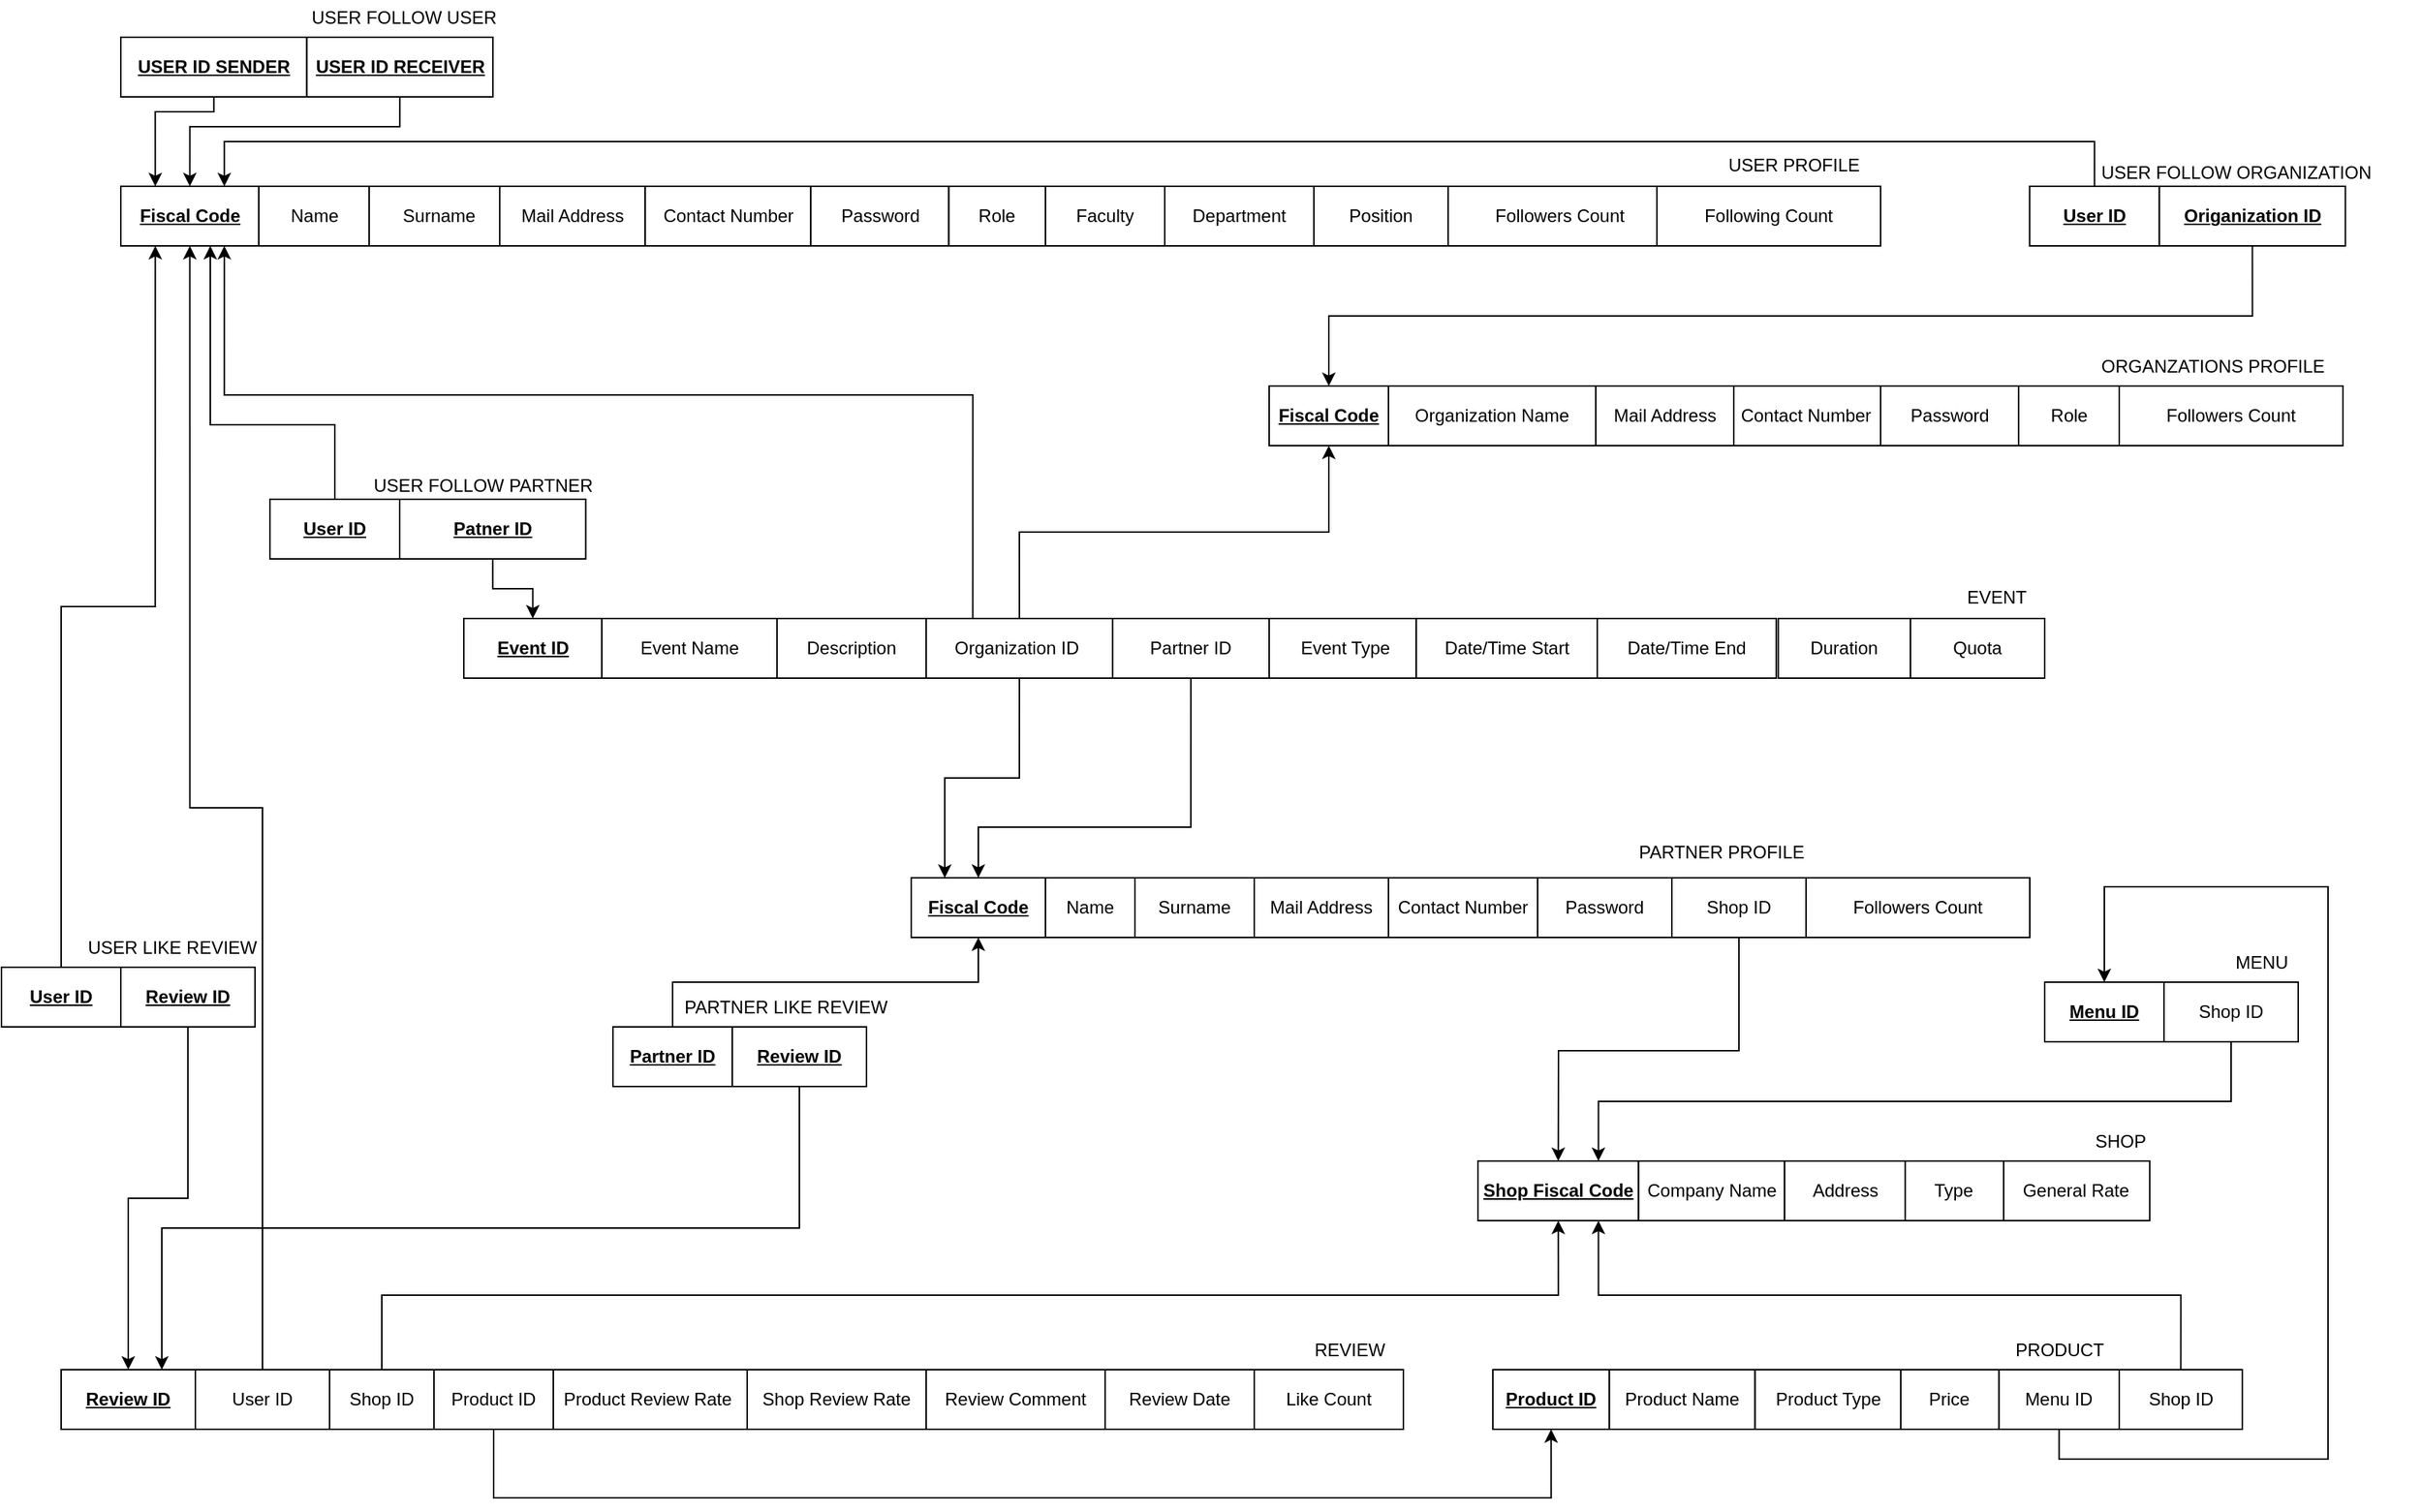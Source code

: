 <mxfile version="22.1.2" type="device">
  <diagram id="R2lEEEUBdFMjLlhIrx00" name="Page-1">
    <mxGraphModel dx="1592" dy="1132" grid="1" gridSize="10" guides="1" tooltips="1" connect="1" arrows="1" fold="1" page="1" pageScale="1" pageWidth="850" pageHeight="1100" background="none" math="0" shadow="0" extFonts="Permanent Marker^https://fonts.googleapis.com/css?family=Permanent+Marker">
      <root>
        <mxCell id="0" />
        <mxCell id="1" parent="0" />
        <mxCell id="ri0Ij2RGUE_Cn3Q0Ax71-106" value="" style="group;fontSize=12;" parent="1" vertex="1" connectable="0">
          <mxGeometry x="370" y="400" width="1060" height="70" as="geometry" />
        </mxCell>
        <mxCell id="ri0Ij2RGUE_Cn3Q0Ax71-99" value="" style="shape=table;startSize=0;container=1;collapsible=1;childLayout=tableLayout;fixedRows=1;rowLines=0;fontStyle=0;align=center;resizeLast=1;strokeColor=none;fillColor=none;collapsible=0;whiteSpace=wrap;html=1;fontSize=12;" parent="ri0Ij2RGUE_Cn3Q0Ax71-106" vertex="1">
          <mxGeometry x="970" width="90" height="40" as="geometry" />
        </mxCell>
        <mxCell id="ri0Ij2RGUE_Cn3Q0Ax71-100" value="" style="shape=tableRow;horizontal=0;startSize=0;swimlaneHead=0;swimlaneBody=0;fillColor=none;collapsible=0;dropTarget=0;points=[[0,0.5],[1,0.5]];portConstraint=eastwest;top=0;left=0;right=0;bottom=0;fontSize=12;" parent="ri0Ij2RGUE_Cn3Q0Ax71-99" vertex="1">
          <mxGeometry width="90" height="30" as="geometry" />
        </mxCell>
        <mxCell id="ri0Ij2RGUE_Cn3Q0Ax71-101" value="" style="shape=partialRectangle;connectable=0;fillColor=none;top=0;left=0;bottom=0;right=0;editable=1;overflow=hidden;fontSize=12;" parent="ri0Ij2RGUE_Cn3Q0Ax71-100" vertex="1">
          <mxGeometry width="30" height="30" as="geometry">
            <mxRectangle width="30" height="30" as="alternateBounds" />
          </mxGeometry>
        </mxCell>
        <mxCell id="ri0Ij2RGUE_Cn3Q0Ax71-102" value="EVENT" style="shape=partialRectangle;connectable=0;fillColor=none;top=0;left=0;bottom=0;right=0;align=left;spacingLeft=6;overflow=hidden;fontSize=12;" parent="ri0Ij2RGUE_Cn3Q0Ax71-100" vertex="1">
          <mxGeometry x="30" width="60" height="30" as="geometry">
            <mxRectangle width="60" height="30" as="alternateBounds" />
          </mxGeometry>
        </mxCell>
        <mxCell id="ri0Ij2RGUE_Cn3Q0Ax71-44" value="&lt;u&gt;&lt;b&gt;Event ID&lt;/b&gt;&lt;/u&gt;" style="whiteSpace=wrap;html=1;align=center;spacing=2;imageHeight=24;fillOpacity=100;fontSize=12;" parent="ri0Ij2RGUE_Cn3Q0Ax71-106" vertex="1">
          <mxGeometry y="30" width="92.537" height="40" as="geometry" />
        </mxCell>
        <mxCell id="ri0Ij2RGUE_Cn3Q0Ax71-45" value="Event Name" style="whiteSpace=wrap;html=1;spacing=2;imageHeight=24;fillOpacity=100;fontSize=12;container=0;" parent="ri0Ij2RGUE_Cn3Q0Ax71-106" vertex="1">
          <mxGeometry x="92.54" y="30" width="117.46" height="40" as="geometry" />
        </mxCell>
        <mxCell id="ri0Ij2RGUE_Cn3Q0Ax71-46" value="Description" style="whiteSpace=wrap;html=1;align=center;spacing=2;imageHeight=24;fillOpacity=100;fontSize=12;" parent="ri0Ij2RGUE_Cn3Q0Ax71-106" vertex="1">
          <mxGeometry x="210" y="30" width="100" height="40" as="geometry" />
        </mxCell>
        <mxCell id="ri0Ij2RGUE_Cn3Q0Ax71-47" value="Organization ID&amp;nbsp;" style="whiteSpace=wrap;html=1;align=center;spacing=2;imageHeight=24;fillOpacity=100;fontSize=12;" parent="ri0Ij2RGUE_Cn3Q0Ax71-106" vertex="1">
          <mxGeometry x="310" y="30" width="125.07" height="40" as="geometry" />
        </mxCell>
        <mxCell id="ri0Ij2RGUE_Cn3Q0Ax71-49" value="&amp;nbsp;Event Type" style="whiteSpace=wrap;html=1;align=center;spacing=2;imageHeight=24;fillOpacity=100;fontSize=12;" parent="ri0Ij2RGUE_Cn3Q0Ax71-106" vertex="1">
          <mxGeometry x="540" y="30" width="98.65" height="40" as="geometry" />
        </mxCell>
        <mxCell id="ri0Ij2RGUE_Cn3Q0Ax71-50" value="Date/Time Start" style="whiteSpace=wrap;html=1;align=center;spacing=2;imageHeight=24;fillOpacity=100;fontSize=12;" parent="ri0Ij2RGUE_Cn3Q0Ax71-106" vertex="1">
          <mxGeometry x="638.65" y="30" width="121.35" height="40" as="geometry" />
        </mxCell>
        <mxCell id="ri0Ij2RGUE_Cn3Q0Ax71-103" value="Date/Time End" style="whiteSpace=wrap;html=1;align=center;spacing=2;imageHeight=24;fillOpacity=100;fontSize=12;" parent="ri0Ij2RGUE_Cn3Q0Ax71-106" vertex="1">
          <mxGeometry x="760" y="30" width="120" height="40" as="geometry" />
        </mxCell>
        <mxCell id="ri0Ij2RGUE_Cn3Q0Ax71-104" value="Duration" style="whiteSpace=wrap;html=1;align=center;spacing=2;imageHeight=24;fillOpacity=100;fontSize=12;" parent="ri0Ij2RGUE_Cn3Q0Ax71-106" vertex="1">
          <mxGeometry x="881.35" y="30" width="88.65" height="40" as="geometry" />
        </mxCell>
        <mxCell id="ri0Ij2RGUE_Cn3Q0Ax71-105" value="Quota" style="whiteSpace=wrap;html=1;align=center;spacing=2;imageHeight=24;fillOpacity=100;fontSize=12;" parent="ri0Ij2RGUE_Cn3Q0Ax71-106" vertex="1">
          <mxGeometry x="970" y="30" width="90" height="40" as="geometry" />
        </mxCell>
        <mxCell id="ri0Ij2RGUE_Cn3Q0Ax71-48" value="Partner ID" style="whiteSpace=wrap;html=1;align=center;spacing=2;imageHeight=24;fillOpacity=100;fontSize=12;" parent="ri0Ij2RGUE_Cn3Q0Ax71-106" vertex="1">
          <mxGeometry x="435.07" y="30" width="104.93" height="40" as="geometry" />
        </mxCell>
        <mxCell id="ri0Ij2RGUE_Cn3Q0Ax71-148" value="" style="group;fontSize=12;" parent="1" vertex="1" connectable="0">
          <mxGeometry x="1450" y="650" width="160" height="64" as="geometry" />
        </mxCell>
        <mxCell id="ri0Ij2RGUE_Cn3Q0Ax71-138" value="" style="group;fontSize=12;" parent="ri0Ij2RGUE_Cn3Q0Ax71-148" vertex="1" connectable="0">
          <mxGeometry width="160" height="64" as="geometry" />
        </mxCell>
        <mxCell id="ri0Ij2RGUE_Cn3Q0Ax71-143" value="" style="group;fontSize=12;" parent="ri0Ij2RGUE_Cn3Q0Ax71-138" vertex="1" connectable="0">
          <mxGeometry y="24" width="150" height="40" as="geometry" />
        </mxCell>
        <mxCell id="ri0Ij2RGUE_Cn3Q0Ax71-144" value="&lt;u&gt;&lt;b&gt;Menu ID&lt;/b&gt;&lt;/u&gt;" style="whiteSpace=wrap;html=1;align=center;fontSize=12;" parent="ri0Ij2RGUE_Cn3Q0Ax71-143" vertex="1">
          <mxGeometry x="-20" width="80" height="40" as="geometry" />
        </mxCell>
        <mxCell id="ri0Ij2RGUE_Cn3Q0Ax71-145" style="edgeStyle=orthogonalEdgeStyle;rounded=0;orthogonalLoop=1;jettySize=auto;html=1;exitX=0;exitY=0.5;exitDx=0;exitDy=0;entryX=1;entryY=0.5;entryDx=0;entryDy=0;fontSize=12;" parent="ri0Ij2RGUE_Cn3Q0Ax71-143" source="ri0Ij2RGUE_Cn3Q0Ax71-146" target="ri0Ij2RGUE_Cn3Q0Ax71-144" edge="1">
          <mxGeometry relative="1" as="geometry" />
        </mxCell>
        <mxCell id="ri0Ij2RGUE_Cn3Q0Ax71-146" value="Shop ID" style="whiteSpace=wrap;html=1;align=center;fontSize=12;" parent="ri0Ij2RGUE_Cn3Q0Ax71-143" vertex="1">
          <mxGeometry x="60" width="90" height="40" as="geometry" />
        </mxCell>
        <mxCell id="ri0Ij2RGUE_Cn3Q0Ax71-139" value="" style="shape=table;startSize=0;container=1;collapsible=1;childLayout=tableLayout;fixedRows=1;rowLines=0;fontStyle=0;align=center;resizeLast=1;strokeColor=none;fillColor=none;collapsible=0;whiteSpace=wrap;html=1;fontSize=12;" parent="ri0Ij2RGUE_Cn3Q0Ax71-148" vertex="1">
          <mxGeometry x="70" width="80" height="24" as="geometry" />
        </mxCell>
        <mxCell id="ri0Ij2RGUE_Cn3Q0Ax71-140" value="" style="shape=tableRow;horizontal=0;startSize=0;swimlaneHead=0;swimlaneBody=0;fillColor=none;collapsible=0;dropTarget=0;points=[[0,0.5],[1,0.5]];portConstraint=eastwest;top=0;left=0;right=0;bottom=0;fontSize=12;" parent="ri0Ij2RGUE_Cn3Q0Ax71-139" vertex="1">
          <mxGeometry width="80" height="20" as="geometry" />
        </mxCell>
        <mxCell id="ri0Ij2RGUE_Cn3Q0Ax71-141" value="" style="shape=partialRectangle;connectable=0;fillColor=none;top=0;left=0;bottom=0;right=0;editable=1;overflow=hidden;fontSize=12;" parent="ri0Ij2RGUE_Cn3Q0Ax71-140" vertex="1">
          <mxGeometry width="30" height="20" as="geometry">
            <mxRectangle width="30" height="20" as="alternateBounds" />
          </mxGeometry>
        </mxCell>
        <mxCell id="ri0Ij2RGUE_Cn3Q0Ax71-142" value="MENU" style="shape=partialRectangle;connectable=0;fillColor=none;top=0;left=0;bottom=0;right=0;align=left;spacingLeft=6;overflow=hidden;fontSize=12;" parent="ri0Ij2RGUE_Cn3Q0Ax71-140" vertex="1">
          <mxGeometry x="30" width="50" height="20" as="geometry">
            <mxRectangle width="50" height="20" as="alternateBounds" />
          </mxGeometry>
        </mxCell>
        <mxCell id="ri0Ij2RGUE_Cn3Q0Ax71-160" value="" style="group;fontSize=12;" parent="1" vertex="1" connectable="0">
          <mxGeometry x="1030" y="910" width="522.54" height="64" as="geometry" />
        </mxCell>
        <mxCell id="8tz2_ULPFMPT9zLTGULX-4" value="" style="group" parent="ri0Ij2RGUE_Cn3Q0Ax71-160" vertex="1" connectable="0">
          <mxGeometry x="30" width="420" height="64" as="geometry" />
        </mxCell>
        <mxCell id="ri0Ij2RGUE_Cn3Q0Ax71-161" value="Price" style="whiteSpace=wrap;html=1;align=center;spacing=2;imageHeight=24;fillOpacity=100;fontSize=12;" parent="8tz2_ULPFMPT9zLTGULX-4" vertex="1">
          <mxGeometry x="273.488" y="24" width="65.891" height="40" as="geometry" />
        </mxCell>
        <mxCell id="ri0Ij2RGUE_Cn3Q0Ax71-162" value="&lt;u&gt;&lt;b&gt;Product ID&lt;/b&gt;&lt;/u&gt;" style="whiteSpace=wrap;html=1;align=center;fontSize=12;" parent="8tz2_ULPFMPT9zLTGULX-4" vertex="1">
          <mxGeometry y="24" width="78.14" height="40" as="geometry" />
        </mxCell>
        <mxCell id="ri0Ij2RGUE_Cn3Q0Ax71-163" style="edgeStyle=orthogonalEdgeStyle;rounded=0;orthogonalLoop=1;jettySize=auto;html=1;exitX=0;exitY=0.5;exitDx=0;exitDy=0;entryX=1;entryY=0.5;entryDx=0;entryDy=0;fontSize=12;" parent="8tz2_ULPFMPT9zLTGULX-4" source="ri0Ij2RGUE_Cn3Q0Ax71-164" target="ri0Ij2RGUE_Cn3Q0Ax71-162" edge="1">
          <mxGeometry relative="1" as="geometry" />
        </mxCell>
        <mxCell id="ri0Ij2RGUE_Cn3Q0Ax71-164" value="Product Name" style="whiteSpace=wrap;html=1;align=center;fontSize=12;" parent="8tz2_ULPFMPT9zLTGULX-4" vertex="1">
          <mxGeometry x="78.14" y="24" width="97.674" height="40" as="geometry" />
        </mxCell>
        <mxCell id="ri0Ij2RGUE_Cn3Q0Ax71-165" value="Product Type" style="whiteSpace=wrap;html=1;align=center;spacing=2;imageHeight=24;fillOpacity=100;fontSize=12;" parent="8tz2_ULPFMPT9zLTGULX-4" vertex="1">
          <mxGeometry x="175.814" y="24" width="97.674" height="40" as="geometry" />
        </mxCell>
        <mxCell id="ri0Ij2RGUE_Cn3Q0Ax71-166" value="" style="shape=table;startSize=0;container=1;collapsible=1;childLayout=tableLayout;fixedRows=1;rowLines=0;fontStyle=0;align=center;resizeLast=1;strokeColor=none;fillColor=none;collapsible=0;whiteSpace=wrap;html=1;fontSize=12;" parent="8tz2_ULPFMPT9zLTGULX-4" vertex="1">
          <mxGeometry x="312.558" width="107.442" height="24" as="geometry" />
        </mxCell>
        <mxCell id="ri0Ij2RGUE_Cn3Q0Ax71-167" value="" style="shape=tableRow;horizontal=0;startSize=0;swimlaneHead=0;swimlaneBody=0;fillColor=none;collapsible=0;dropTarget=0;points=[[0,0.5],[1,0.5]];portConstraint=eastwest;top=0;left=0;right=0;bottom=0;fontSize=12;" parent="ri0Ij2RGUE_Cn3Q0Ax71-166" vertex="1">
          <mxGeometry width="107.442" height="20" as="geometry" />
        </mxCell>
        <mxCell id="ri0Ij2RGUE_Cn3Q0Ax71-168" value="" style="shape=partialRectangle;connectable=0;fillColor=none;top=0;left=0;bottom=0;right=0;editable=1;overflow=hidden;fontSize=12;" parent="ri0Ij2RGUE_Cn3Q0Ax71-167" vertex="1">
          <mxGeometry width="30" height="20" as="geometry">
            <mxRectangle width="30" height="20" as="alternateBounds" />
          </mxGeometry>
        </mxCell>
        <mxCell id="ri0Ij2RGUE_Cn3Q0Ax71-169" value="PRODUCT" style="shape=partialRectangle;connectable=0;fillColor=none;top=0;left=0;bottom=0;right=0;align=left;spacingLeft=6;overflow=hidden;fontSize=12;" parent="ri0Ij2RGUE_Cn3Q0Ax71-167" vertex="1">
          <mxGeometry x="30" width="77.442" height="20" as="geometry">
            <mxRectangle width="77.442" height="20" as="alternateBounds" />
          </mxGeometry>
        </mxCell>
        <mxCell id="ri0Ij2RGUE_Cn3Q0Ax71-170" value="Menu ID" style="whiteSpace=wrap;html=1;align=center;fontSize=12;" parent="8tz2_ULPFMPT9zLTGULX-4" vertex="1">
          <mxGeometry x="339.38" y="24" width="80.62" height="40" as="geometry" />
        </mxCell>
        <mxCell id="8tz2_ULPFMPT9zLTGULX-1" value="Shop ID" style="whiteSpace=wrap;html=1;align=center;fontSize=12;" parent="ri0Ij2RGUE_Cn3Q0Ax71-160" vertex="1">
          <mxGeometry x="450" y="24" width="82.54" height="40" as="geometry" />
        </mxCell>
        <mxCell id="ri0Ij2RGUE_Cn3Q0Ax71-176" value="" style="group" parent="1" vertex="1" connectable="0">
          <mxGeometry x="190" y="910" width="610" height="64" as="geometry" />
        </mxCell>
        <mxCell id="ri0Ij2RGUE_Cn3Q0Ax71-175" value="Review Comment" style="whiteSpace=wrap;html=1;align=center;fontSize=12;" parent="ri0Ij2RGUE_Cn3Q0Ax71-176" vertex="1">
          <mxGeometry x="490" y="24" width="120" height="40" as="geometry" />
        </mxCell>
        <mxCell id="ri0Ij2RGUE_Cn3Q0Ax71-150" value="Product Review Rate&amp;nbsp;" style="whiteSpace=wrap;html=1;align=center;spacing=2;imageHeight=24;fillOpacity=100;fontSize=12;" parent="ri0Ij2RGUE_Cn3Q0Ax71-176" vertex="1">
          <mxGeometry x="240" y="24" width="130" height="40" as="geometry" />
        </mxCell>
        <mxCell id="ri0Ij2RGUE_Cn3Q0Ax71-151" value="User ID" style="whiteSpace=wrap;html=1;align=center;fontSize=12;" parent="ri0Ij2RGUE_Cn3Q0Ax71-176" vertex="1">
          <mxGeometry y="24" width="90" height="40" as="geometry" />
        </mxCell>
        <mxCell id="ri0Ij2RGUE_Cn3Q0Ax71-152" style="edgeStyle=orthogonalEdgeStyle;rounded=0;orthogonalLoop=1;jettySize=auto;html=1;exitX=0;exitY=0.5;exitDx=0;exitDy=0;entryX=1;entryY=0.5;entryDx=0;entryDy=0;fontSize=12;" parent="ri0Ij2RGUE_Cn3Q0Ax71-176" source="ri0Ij2RGUE_Cn3Q0Ax71-153" target="ri0Ij2RGUE_Cn3Q0Ax71-151" edge="1">
          <mxGeometry relative="1" as="geometry" />
        </mxCell>
        <mxCell id="ri0Ij2RGUE_Cn3Q0Ax71-153" value="Shop ID" style="whiteSpace=wrap;html=1;align=center;fontSize=12;" parent="ri0Ij2RGUE_Cn3Q0Ax71-176" vertex="1">
          <mxGeometry x="90" y="24" width="70" height="40" as="geometry" />
        </mxCell>
        <mxCell id="ri0Ij2RGUE_Cn3Q0Ax71-154" value="Product ID" style="whiteSpace=wrap;html=1;align=center;spacing=2;imageHeight=24;fillOpacity=100;fontSize=12;" parent="ri0Ij2RGUE_Cn3Q0Ax71-176" vertex="1">
          <mxGeometry x="160" y="24" width="80" height="40" as="geometry" />
        </mxCell>
        <mxCell id="ri0Ij2RGUE_Cn3Q0Ax71-159" value="Shop Review Rate" style="whiteSpace=wrap;html=1;align=center;fontSize=12;" parent="ri0Ij2RGUE_Cn3Q0Ax71-176" vertex="1">
          <mxGeometry x="370" y="24" width="120" height="40" as="geometry" />
        </mxCell>
        <mxCell id="OC3nGCjGOBW_ENE98FIM-5" style="edgeStyle=orthogonalEdgeStyle;rounded=0;orthogonalLoop=1;jettySize=auto;html=1;exitX=0.5;exitY=1;exitDx=0;exitDy=0;entryX=0.5;entryY=1;entryDx=0;entryDy=0;" parent="1" source="ri0Ij2RGUE_Cn3Q0Ax71-154" target="ri0Ij2RGUE_Cn3Q0Ax71-162" edge="1">
          <mxGeometry relative="1" as="geometry">
            <Array as="points">
              <mxPoint x="390" y="1020" />
              <mxPoint x="1099" y="1020" />
            </Array>
          </mxGeometry>
        </mxCell>
        <mxCell id="OC3nGCjGOBW_ENE98FIM-19" value="&lt;u&gt;&lt;b&gt;Review ID&lt;/b&gt;&lt;/u&gt;" style="whiteSpace=wrap;html=1;align=center;fontSize=12;" parent="1" vertex="1">
          <mxGeometry x="100" y="934" width="90" height="40" as="geometry" />
        </mxCell>
        <mxCell id="-rrcXTThZazwh1tiWerL-1" value="Review Date" style="whiteSpace=wrap;html=1;align=center;fontSize=12;" parent="1" vertex="1">
          <mxGeometry x="800" y="934" width="100" height="40" as="geometry" />
        </mxCell>
        <mxCell id="ri0Ij2RGUE_Cn3Q0Ax71-136" value="" style="group;fontSize=12;" parent="1" vertex="1" connectable="0">
          <mxGeometry x="840" y="604" width="250" height="40" as="geometry" />
        </mxCell>
        <mxCell id="ri0Ij2RGUE_Cn3Q0Ax71-112" value="Surname" style="whiteSpace=wrap;html=1;align=center;fontSize=12;" parent="ri0Ij2RGUE_Cn3Q0Ax71-136" vertex="1">
          <mxGeometry x="-20" width="80" height="40" as="geometry" />
        </mxCell>
        <mxCell id="ri0Ij2RGUE_Cn3Q0Ax71-113" style="edgeStyle=orthogonalEdgeStyle;rounded=0;orthogonalLoop=1;jettySize=auto;html=1;exitX=0;exitY=0.5;exitDx=0;exitDy=0;entryX=1;entryY=0.5;entryDx=0;entryDy=0;fontSize=12;" parent="ri0Ij2RGUE_Cn3Q0Ax71-136" source="ri0Ij2RGUE_Cn3Q0Ax71-114" target="ri0Ij2RGUE_Cn3Q0Ax71-112" edge="1">
          <mxGeometry relative="1" as="geometry" />
        </mxCell>
        <mxCell id="ri0Ij2RGUE_Cn3Q0Ax71-114" value="Mail Address" style="whiteSpace=wrap;html=1;align=center;fontSize=12;" parent="ri0Ij2RGUE_Cn3Q0Ax71-136" vertex="1">
          <mxGeometry x="60" width="90" height="40" as="geometry" />
        </mxCell>
        <mxCell id="8tz2_ULPFMPT9zLTGULX-5" value="Contact Number" style="whiteSpace=wrap;html=1;align=center;fontSize=12;" parent="ri0Ij2RGUE_Cn3Q0Ax71-136" vertex="1">
          <mxGeometry x="150" width="100" height="40" as="geometry" />
        </mxCell>
        <mxCell id="8tz2_ULPFMPT9zLTGULX-6" value="Name" style="whiteSpace=wrap;html=1;align=center;fontSize=12;" parent="1" vertex="1">
          <mxGeometry x="760" y="604" width="60" height="40" as="geometry" />
        </mxCell>
        <mxCell id="8tz2_ULPFMPT9zLTGULX-7" value="Password" style="whiteSpace=wrap;html=1;align=center;fontSize=12;" parent="1" vertex="1">
          <mxGeometry x="1090" y="604" width="90" height="40" as="geometry" />
        </mxCell>
        <mxCell id="ri0Ij2RGUE_Cn3Q0Ax71-116" value="" style="shape=table;startSize=0;container=1;collapsible=1;childLayout=tableLayout;fixedRows=1;rowLines=0;fontStyle=0;align=center;resizeLast=1;strokeColor=none;fillColor=none;collapsible=0;whiteSpace=wrap;html=1;fontSize=12;" parent="1" vertex="1">
          <mxGeometry x="1130" y="576" width="140" height="24" as="geometry" />
        </mxCell>
        <mxCell id="ri0Ij2RGUE_Cn3Q0Ax71-117" value="" style="shape=tableRow;horizontal=0;startSize=0;swimlaneHead=0;swimlaneBody=0;fillColor=none;collapsible=0;dropTarget=0;points=[[0,0.5],[1,0.5]];portConstraint=eastwest;top=0;left=0;right=0;bottom=0;fontSize=12;" parent="ri0Ij2RGUE_Cn3Q0Ax71-116" vertex="1">
          <mxGeometry width="140" height="20" as="geometry" />
        </mxCell>
        <mxCell id="ri0Ij2RGUE_Cn3Q0Ax71-118" value="" style="shape=partialRectangle;connectable=0;fillColor=none;top=0;left=0;bottom=0;right=0;editable=1;overflow=hidden;fontSize=12;" parent="ri0Ij2RGUE_Cn3Q0Ax71-117" vertex="1">
          <mxGeometry width="20" height="20" as="geometry">
            <mxRectangle width="20" height="20" as="alternateBounds" />
          </mxGeometry>
        </mxCell>
        <mxCell id="ri0Ij2RGUE_Cn3Q0Ax71-119" value="PARTNER PROFILE" style="shape=partialRectangle;connectable=0;fillColor=none;top=0;left=0;bottom=0;right=0;align=left;spacingLeft=6;overflow=hidden;fontSize=12;" parent="ri0Ij2RGUE_Cn3Q0Ax71-117" vertex="1">
          <mxGeometry x="20" width="120" height="20" as="geometry">
            <mxRectangle width="120" height="20" as="alternateBounds" />
          </mxGeometry>
        </mxCell>
        <mxCell id="8tz2_ULPFMPT9zLTGULX-8" value="&lt;u&gt;&lt;b&gt;Fiscal Code&lt;/b&gt;&lt;/u&gt;" style="whiteSpace=wrap;html=1;align=center;fontSize=12;" parent="1" vertex="1">
          <mxGeometry x="670" y="604" width="90" height="40" as="geometry" />
        </mxCell>
        <mxCell id="8tz2_ULPFMPT9zLTGULX-10" value="Shop ID" style="whiteSpace=wrap;html=1;align=center;fontSize=12;" parent="1" vertex="1">
          <mxGeometry x="1180" y="604" width="90" height="40" as="geometry" />
        </mxCell>
        <mxCell id="8tz2_ULPFMPT9zLTGULX-33" value="" style="endArrow=classic;html=1;rounded=0;exitX=0.5;exitY=1;exitDx=0;exitDy=0;entryX=0.5;entryY=0;entryDx=0;entryDy=0;" parent="1" source="8tz2_ULPFMPT9zLTGULX-10" target="ri0Ij2RGUE_Cn3Q0Ax71-122" edge="1">
          <mxGeometry width="50" height="50" relative="1" as="geometry">
            <mxPoint x="1190" y="730" as="sourcePoint" />
            <mxPoint x="1110" y="730" as="targetPoint" />
            <Array as="points">
              <mxPoint x="1225" y="720" />
              <mxPoint x="1104" y="720" />
            </Array>
          </mxGeometry>
        </mxCell>
        <mxCell id="8tz2_ULPFMPT9zLTGULX-34" style="edgeStyle=orthogonalEdgeStyle;rounded=0;orthogonalLoop=1;jettySize=auto;html=1;exitX=0.5;exitY=1;exitDx=0;exitDy=0;entryX=0.75;entryY=0;entryDx=0;entryDy=0;" parent="1" source="ri0Ij2RGUE_Cn3Q0Ax71-146" target="ri0Ij2RGUE_Cn3Q0Ax71-122" edge="1">
          <mxGeometry relative="1" as="geometry" />
        </mxCell>
        <mxCell id="8tz2_ULPFMPT9zLTGULX-36" style="edgeStyle=orthogonalEdgeStyle;rounded=0;orthogonalLoop=1;jettySize=auto;html=1;exitX=0.5;exitY=0;exitDx=0;exitDy=0;entryX=0.5;entryY=1;entryDx=0;entryDy=0;" parent="1" source="ri0Ij2RGUE_Cn3Q0Ax71-153" target="ri0Ij2RGUE_Cn3Q0Ax71-122" edge="1">
          <mxGeometry relative="1" as="geometry" />
        </mxCell>
        <mxCell id="8tz2_ULPFMPT9zLTGULX-38" style="edgeStyle=orthogonalEdgeStyle;rounded=0;orthogonalLoop=1;jettySize=auto;html=1;exitX=0.5;exitY=0;exitDx=0;exitDy=0;" parent="1" source="ri0Ij2RGUE_Cn3Q0Ax71-47" target="ri0Ij2RGUE_Cn3Q0Ax71-90" edge="1">
          <mxGeometry relative="1" as="geometry" />
        </mxCell>
        <mxCell id="8tz2_ULPFMPT9zLTGULX-39" style="edgeStyle=orthogonalEdgeStyle;rounded=0;orthogonalLoop=1;jettySize=auto;html=1;exitX=0.5;exitY=1;exitDx=0;exitDy=0;entryX=0.5;entryY=0;entryDx=0;entryDy=0;" parent="1" source="ri0Ij2RGUE_Cn3Q0Ax71-48" target="8tz2_ULPFMPT9zLTGULX-8" edge="1">
          <mxGeometry relative="1" as="geometry">
            <Array as="points">
              <mxPoint x="858" y="570" />
              <mxPoint x="715" y="570" />
            </Array>
          </mxGeometry>
        </mxCell>
        <mxCell id="VDBeY17ImBqY-Y7d8Nx9-2" style="edgeStyle=orthogonalEdgeStyle;rounded=0;orthogonalLoop=1;jettySize=auto;html=1;exitX=0.25;exitY=0;exitDx=0;exitDy=0;entryX=0.75;entryY=1;entryDx=0;entryDy=0;" parent="1" source="ri0Ij2RGUE_Cn3Q0Ax71-47" target="ri0Ij2RGUE_Cn3Q0Ax71-14" edge="1">
          <mxGeometry relative="1" as="geometry">
            <Array as="points">
              <mxPoint x="711" y="280" />
              <mxPoint x="209" y="280" />
            </Array>
          </mxGeometry>
        </mxCell>
        <mxCell id="ri0Ij2RGUE_Cn3Q0Ax71-121" value="Type" style="whiteSpace=wrap;html=1;align=center;spacing=2;imageHeight=24;fillOpacity=100;fontSize=12;" parent="1" vertex="1">
          <mxGeometry x="1336.445" y="794" width="66.055" height="40" as="geometry" />
        </mxCell>
        <mxCell id="ri0Ij2RGUE_Cn3Q0Ax71-122" value="&lt;u&gt;&lt;b&gt;Shop Fiscal Code&lt;/b&gt;&lt;/u&gt;" style="whiteSpace=wrap;html=1;align=center;fontSize=12;" parent="1" vertex="1">
          <mxGeometry x="1050" y="794" width="107.708" height="40" as="geometry" />
        </mxCell>
        <mxCell id="ri0Ij2RGUE_Cn3Q0Ax71-123" style="edgeStyle=orthogonalEdgeStyle;rounded=0;orthogonalLoop=1;jettySize=auto;html=1;exitX=0;exitY=0.5;exitDx=0;exitDy=0;entryX=1;entryY=0.5;entryDx=0;entryDy=0;fontSize=12;" parent="1" source="ri0Ij2RGUE_Cn3Q0Ax71-124" target="ri0Ij2RGUE_Cn3Q0Ax71-122" edge="1">
          <mxGeometry relative="1" as="geometry" />
        </mxCell>
        <mxCell id="ri0Ij2RGUE_Cn3Q0Ax71-124" value="Company Name" style="whiteSpace=wrap;html=1;align=center;fontSize=12;" parent="1" vertex="1">
          <mxGeometry x="1157.708" y="794" width="97.917" height="40" as="geometry" />
        </mxCell>
        <mxCell id="ri0Ij2RGUE_Cn3Q0Ax71-125" value="Address" style="whiteSpace=wrap;html=1;align=center;spacing=2;imageHeight=24;fillOpacity=100;fontSize=12;" parent="1" vertex="1">
          <mxGeometry x="1255.625" y="794" width="80.82" height="40" as="geometry" />
        </mxCell>
        <mxCell id="ri0Ij2RGUE_Cn3Q0Ax71-126" value="" style="shape=table;startSize=0;container=1;collapsible=1;childLayout=tableLayout;fixedRows=1;rowLines=0;fontStyle=0;align=center;resizeLast=1;strokeColor=none;fillColor=none;collapsible=0;whiteSpace=wrap;html=1;fontSize=12;" parent="1" vertex="1">
          <mxGeometry x="1426" y="770" width="74.417" height="24" as="geometry" />
        </mxCell>
        <mxCell id="ri0Ij2RGUE_Cn3Q0Ax71-127" value="" style="shape=tableRow;horizontal=0;startSize=0;swimlaneHead=0;swimlaneBody=0;fillColor=none;collapsible=0;dropTarget=0;points=[[0,0.5],[1,0.5]];portConstraint=eastwest;top=0;left=0;right=0;bottom=0;fontSize=12;" parent="ri0Ij2RGUE_Cn3Q0Ax71-126" vertex="1">
          <mxGeometry width="74.417" height="20" as="geometry" />
        </mxCell>
        <mxCell id="ri0Ij2RGUE_Cn3Q0Ax71-128" value="" style="shape=partialRectangle;connectable=0;fillColor=none;top=0;left=0;bottom=0;right=0;editable=1;overflow=hidden;fontSize=12;" parent="ri0Ij2RGUE_Cn3Q0Ax71-127" vertex="1">
          <mxGeometry width="30" height="20" as="geometry">
            <mxRectangle width="30" height="20" as="alternateBounds" />
          </mxGeometry>
        </mxCell>
        <mxCell id="ri0Ij2RGUE_Cn3Q0Ax71-129" value="SHOP" style="shape=partialRectangle;connectable=0;fillColor=none;top=0;left=0;bottom=0;right=0;align=left;spacingLeft=6;overflow=hidden;fontSize=12;" parent="ri0Ij2RGUE_Cn3Q0Ax71-127" vertex="1">
          <mxGeometry x="30" width="44.417" height="20" as="geometry">
            <mxRectangle width="44.417" height="20" as="alternateBounds" />
          </mxGeometry>
        </mxCell>
        <mxCell id="wuoGvGYgDTkhkpgr6IQ_-11" value="General Rate" style="whiteSpace=wrap;html=1;align=center;fontSize=12;" parent="1" vertex="1">
          <mxGeometry x="1402.498" y="794" width="97.917" height="40" as="geometry" />
        </mxCell>
        <mxCell id="wuoGvGYgDTkhkpgr6IQ_-13" value="Like Count" style="whiteSpace=wrap;html=1;align=center;fontSize=12;" parent="1" vertex="1">
          <mxGeometry x="900" y="934" width="100" height="40" as="geometry" />
        </mxCell>
        <mxCell id="wuoGvGYgDTkhkpgr6IQ_-16" value="Followers Count" style="whiteSpace=wrap;html=1;align=center;spacing=2;imageHeight=24;fillOpacity=100;fontSize=12;" parent="1" vertex="1">
          <mxGeometry x="1270" y="604" width="150" height="40" as="geometry" />
        </mxCell>
        <mxCell id="ri0Ij2RGUE_Cn3Q0Ax71-94" value="" style="shape=table;startSize=0;container=1;collapsible=1;childLayout=tableLayout;fixedRows=1;rowLines=0;fontStyle=0;align=center;resizeLast=1;strokeColor=none;fillColor=none;collapsible=0;whiteSpace=wrap;html=1;fontSize=12;" parent="1" vertex="1">
          <mxGeometry x="1440" y="250" width="190" height="24" as="geometry" />
        </mxCell>
        <mxCell id="ri0Ij2RGUE_Cn3Q0Ax71-95" value="" style="shape=tableRow;horizontal=0;startSize=0;swimlaneHead=0;swimlaneBody=0;fillColor=none;collapsible=0;dropTarget=0;points=[[0,0.5],[1,0.5]];portConstraint=eastwest;top=0;left=0;right=0;bottom=0;fontSize=12;" parent="ri0Ij2RGUE_Cn3Q0Ax71-94" vertex="1">
          <mxGeometry width="190" height="20" as="geometry" />
        </mxCell>
        <mxCell id="ri0Ij2RGUE_Cn3Q0Ax71-96" value="" style="shape=partialRectangle;connectable=0;fillColor=none;top=0;left=0;bottom=0;right=0;editable=1;overflow=hidden;fontSize=12;" parent="ri0Ij2RGUE_Cn3Q0Ax71-95" vertex="1">
          <mxGeometry width="20" height="20" as="geometry">
            <mxRectangle width="20" height="20" as="alternateBounds" />
          </mxGeometry>
        </mxCell>
        <mxCell id="ri0Ij2RGUE_Cn3Q0Ax71-97" value="ORGANZATIONS PROFILE" style="shape=partialRectangle;connectable=0;fillColor=none;top=0;left=0;bottom=0;right=0;align=left;spacingLeft=6;overflow=hidden;fontSize=12;" parent="ri0Ij2RGUE_Cn3Q0Ax71-95" vertex="1">
          <mxGeometry x="20" width="170" height="20" as="geometry">
            <mxRectangle width="170" height="20" as="alternateBounds" />
          </mxGeometry>
        </mxCell>
        <mxCell id="wuoGvGYgDTkhkpgr6IQ_-23" value="" style="group" parent="1" vertex="1" connectable="0">
          <mxGeometry x="910" y="274" width="720" height="40" as="geometry" />
        </mxCell>
        <mxCell id="wuoGvGYgDTkhkpgr6IQ_-15" value="Followers Count" style="whiteSpace=wrap;html=1;align=center;spacing=2;imageHeight=24;fillOpacity=100;fontSize=12;" parent="wuoGvGYgDTkhkpgr6IQ_-23" vertex="1">
          <mxGeometry x="570" width="150" height="40" as="geometry" />
        </mxCell>
        <mxCell id="ri0Ij2RGUE_Cn3Q0Ax71-89" value="Contact Number" style="whiteSpace=wrap;html=1;align=center;spacing=2;imageHeight=24;fillOpacity=100;fontSize=12;" parent="wuoGvGYgDTkhkpgr6IQ_-23" vertex="1">
          <mxGeometry x="310" width="100" height="40" as="geometry" />
        </mxCell>
        <mxCell id="ri0Ij2RGUE_Cn3Q0Ax71-90" value="&lt;u&gt;&lt;b&gt;Fiscal Code&lt;/b&gt;&lt;/u&gt;" style="whiteSpace=wrap;html=1;align=center;fontSize=12;" parent="wuoGvGYgDTkhkpgr6IQ_-23" vertex="1">
          <mxGeometry width="80" height="40" as="geometry" />
        </mxCell>
        <mxCell id="ri0Ij2RGUE_Cn3Q0Ax71-91" style="edgeStyle=orthogonalEdgeStyle;rounded=0;orthogonalLoop=1;jettySize=auto;html=1;exitX=0;exitY=0.5;exitDx=0;exitDy=0;entryX=1;entryY=0.5;entryDx=0;entryDy=0;fontSize=12;" parent="wuoGvGYgDTkhkpgr6IQ_-23" source="ri0Ij2RGUE_Cn3Q0Ax71-92" target="ri0Ij2RGUE_Cn3Q0Ax71-90" edge="1">
          <mxGeometry relative="1" as="geometry" />
        </mxCell>
        <mxCell id="ri0Ij2RGUE_Cn3Q0Ax71-92" value="Organization Name" style="whiteSpace=wrap;html=1;align=center;fontSize=12;" parent="wuoGvGYgDTkhkpgr6IQ_-23" vertex="1">
          <mxGeometry x="80" width="139" height="40" as="geometry" />
        </mxCell>
        <mxCell id="ri0Ij2RGUE_Cn3Q0Ax71-93" value="Mail Address" style="whiteSpace=wrap;html=1;align=center;spacing=2;imageHeight=24;fillOpacity=100;fontSize=12;" parent="wuoGvGYgDTkhkpgr6IQ_-23" vertex="1">
          <mxGeometry x="219" width="92.537" height="40" as="geometry" />
        </mxCell>
        <mxCell id="8tz2_ULPFMPT9zLTGULX-28" value="Password" style="whiteSpace=wrap;html=1;align=center;spacing=2;imageHeight=24;fillOpacity=100;fontSize=12;" parent="wuoGvGYgDTkhkpgr6IQ_-23" vertex="1">
          <mxGeometry x="410" width="92.537" height="40" as="geometry" />
        </mxCell>
        <mxCell id="8tz2_ULPFMPT9zLTGULX-29" value="Role" style="whiteSpace=wrap;html=1;align=center;spacing=2;imageHeight=24;fillOpacity=100;fontSize=12;" parent="wuoGvGYgDTkhkpgr6IQ_-23" vertex="1">
          <mxGeometry x="502.54" width="67.46" height="40" as="geometry" />
        </mxCell>
        <mxCell id="wuoGvGYgDTkhkpgr6IQ_-24" style="edgeStyle=orthogonalEdgeStyle;rounded=0;orthogonalLoop=1;jettySize=auto;html=1;exitX=0.5;exitY=0;exitDx=0;exitDy=0;entryX=0.75;entryY=1;entryDx=0;entryDy=0;" parent="1" source="8tz2_ULPFMPT9zLTGULX-1" target="ri0Ij2RGUE_Cn3Q0Ax71-122" edge="1">
          <mxGeometry relative="1" as="geometry" />
        </mxCell>
        <mxCell id="wuoGvGYgDTkhkpgr6IQ_-25" style="edgeStyle=orthogonalEdgeStyle;rounded=0;orthogonalLoop=1;jettySize=auto;html=1;exitX=0.5;exitY=1;exitDx=0;exitDy=0;entryX=0.5;entryY=0;entryDx=0;entryDy=0;" parent="1" source="ri0Ij2RGUE_Cn3Q0Ax71-170" target="ri0Ij2RGUE_Cn3Q0Ax71-144" edge="1">
          <mxGeometry relative="1" as="geometry">
            <mxPoint x="1630" y="610" as="targetPoint" />
            <Array as="points">
              <mxPoint x="1440" y="994" />
              <mxPoint x="1620" y="994" />
              <mxPoint x="1620" y="610" />
              <mxPoint x="1470" y="610" />
            </Array>
          </mxGeometry>
        </mxCell>
        <mxCell id="wuoGvGYgDTkhkpgr6IQ_-26" value="" style="group" parent="1" vertex="1" connectable="0">
          <mxGeometry x="130" y="110" width="1190" height="534" as="geometry" />
        </mxCell>
        <mxCell id="ri0Ij2RGUE_Cn3Q0Ax71-14" value="&lt;u&gt;&lt;b&gt;Fiscal Code&lt;/b&gt;&lt;/u&gt;" style="whiteSpace=wrap;html=1;align=center;spacing=2;imageHeight=24;fillOpacity=100;fontSize=12;" parent="wuoGvGYgDTkhkpgr6IQ_-26" vertex="1">
          <mxGeometry x="10" y="30" width="92.537" height="40" as="geometry" />
        </mxCell>
        <mxCell id="ri0Ij2RGUE_Cn3Q0Ax71-21" value="Name" style="whiteSpace=wrap;html=1;spacing=2;imageHeight=24;fillOpacity=100;fontSize=12;container=0;" parent="wuoGvGYgDTkhkpgr6IQ_-26" vertex="1">
          <mxGeometry x="102.537" y="30" width="74.03" height="40" as="geometry" />
        </mxCell>
        <mxCell id="ri0Ij2RGUE_Cn3Q0Ax71-23" value="Surname" style="whiteSpace=wrap;html=1;align=center;spacing=2;imageHeight=24;fillOpacity=100;fontSize=12;" parent="wuoGvGYgDTkhkpgr6IQ_-26" vertex="1">
          <mxGeometry x="176.567" y="30" width="92.537" height="40" as="geometry" />
        </mxCell>
        <mxCell id="ri0Ij2RGUE_Cn3Q0Ax71-24" value="Mail Address" style="whiteSpace=wrap;html=1;align=center;spacing=2;imageHeight=24;fillOpacity=100;fontSize=12;" parent="wuoGvGYgDTkhkpgr6IQ_-26" vertex="1">
          <mxGeometry x="264.098" y="30" width="97.543" height="40" as="geometry" />
        </mxCell>
        <mxCell id="ri0Ij2RGUE_Cn3Q0Ax71-25" value="Contact Number" style="whiteSpace=wrap;html=1;align=center;spacing=2;imageHeight=24;fillOpacity=100;fontSize=12;" parent="wuoGvGYgDTkhkpgr6IQ_-26" vertex="1">
          <mxGeometry x="361.642" y="30" width="111.045" height="40" as="geometry" />
        </mxCell>
        <mxCell id="ri0Ij2RGUE_Cn3Q0Ax71-26" value="Password" style="whiteSpace=wrap;html=1;align=center;spacing=2;imageHeight=24;fillOpacity=100;fontSize=12;" parent="wuoGvGYgDTkhkpgr6IQ_-26" vertex="1">
          <mxGeometry x="472.687" y="30" width="92.537" height="40" as="geometry" />
        </mxCell>
        <mxCell id="ri0Ij2RGUE_Cn3Q0Ax71-28" value="Role" style="whiteSpace=wrap;html=1;align=center;spacing=2;imageHeight=24;fillOpacity=100;fontSize=12;" parent="wuoGvGYgDTkhkpgr6IQ_-26" vertex="1">
          <mxGeometry x="565.224" y="30" width="64.776" height="40" as="geometry" />
        </mxCell>
        <mxCell id="8tz2_ULPFMPT9zLTGULX-24" value="Faculty" style="whiteSpace=wrap;html=1;align=center;spacing=2;imageHeight=24;fillOpacity=100;fontSize=12;" parent="wuoGvGYgDTkhkpgr6IQ_-26" vertex="1">
          <mxGeometry x="630" y="30" width="80" height="40" as="geometry" />
        </mxCell>
        <mxCell id="8tz2_ULPFMPT9zLTGULX-25" value="Department" style="whiteSpace=wrap;html=1;align=center;spacing=2;imageHeight=24;fillOpacity=100;fontSize=12;" parent="wuoGvGYgDTkhkpgr6IQ_-26" vertex="1">
          <mxGeometry x="710" y="30" width="100" height="40" as="geometry" />
        </mxCell>
        <mxCell id="8tz2_ULPFMPT9zLTGULX-26" value="Position" style="whiteSpace=wrap;html=1;align=center;spacing=2;imageHeight=24;fillOpacity=100;fontSize=12;" parent="wuoGvGYgDTkhkpgr6IQ_-26" vertex="1">
          <mxGeometry x="810" y="30" width="90" height="40" as="geometry" />
        </mxCell>
        <mxCell id="wuoGvGYgDTkhkpgr6IQ_-14" value="Followers Count" style="whiteSpace=wrap;html=1;align=center;spacing=2;imageHeight=24;fillOpacity=100;fontSize=12;" parent="wuoGvGYgDTkhkpgr6IQ_-26" vertex="1">
          <mxGeometry x="900" y="30" width="150" height="40" as="geometry" />
        </mxCell>
        <mxCell id="wuoGvGYgDTkhkpgr6IQ_-18" value="Following Count" style="whiteSpace=wrap;html=1;align=center;spacing=2;imageHeight=24;fillOpacity=100;fontSize=12;" parent="wuoGvGYgDTkhkpgr6IQ_-26" vertex="1">
          <mxGeometry x="1040" y="30" width="150" height="40" as="geometry" />
        </mxCell>
        <mxCell id="AChMA_YjchhOcc8vBNKN-32" value="" style="shape=table;startSize=0;container=1;collapsible=1;childLayout=tableLayout;fixedRows=1;rowLines=0;fontStyle=0;align=center;resizeLast=1;strokeColor=none;fillColor=none;collapsible=0;whiteSpace=wrap;html=1;fontSize=12;" parent="wuoGvGYgDTkhkpgr6IQ_-26" vertex="1">
          <mxGeometry x="151.64" y="220" width="210" height="24" as="geometry" />
        </mxCell>
        <mxCell id="AChMA_YjchhOcc8vBNKN-33" value="" style="shape=tableRow;horizontal=0;startSize=0;swimlaneHead=0;swimlaneBody=0;fillColor=none;collapsible=0;dropTarget=0;points=[[0,0.5],[1,0.5]];portConstraint=eastwest;top=0;left=0;right=0;bottom=0;fontSize=12;" parent="AChMA_YjchhOcc8vBNKN-32" vertex="1">
          <mxGeometry width="210" height="20" as="geometry" />
        </mxCell>
        <mxCell id="AChMA_YjchhOcc8vBNKN-34" value="" style="shape=partialRectangle;connectable=0;fillColor=none;top=0;left=0;bottom=0;right=0;editable=1;overflow=hidden;fontSize=12;" parent="AChMA_YjchhOcc8vBNKN-33" vertex="1">
          <mxGeometry width="20" height="20" as="geometry">
            <mxRectangle width="20" height="20" as="alternateBounds" />
          </mxGeometry>
        </mxCell>
        <mxCell id="AChMA_YjchhOcc8vBNKN-35" value="USER FOLLOW PARTNER" style="shape=partialRectangle;connectable=0;fillColor=none;top=0;left=0;bottom=0;right=0;align=left;spacingLeft=6;overflow=hidden;fontSize=12;" parent="AChMA_YjchhOcc8vBNKN-33" vertex="1">
          <mxGeometry x="20" width="190" height="20" as="geometry">
            <mxRectangle width="190" height="20" as="alternateBounds" />
          </mxGeometry>
        </mxCell>
        <mxCell id="ri0Ij2RGUE_Cn3Q0Ax71-35" value="" style="shape=table;startSize=0;container=1;collapsible=1;childLayout=tableLayout;fixedRows=1;rowLines=0;fontStyle=0;align=center;resizeLast=1;strokeColor=none;fillColor=none;collapsible=0;whiteSpace=wrap;html=1;fontSize=12;" parent="wuoGvGYgDTkhkpgr6IQ_-26" vertex="1">
          <mxGeometry x="1060" width="140" height="40" as="geometry" />
        </mxCell>
        <mxCell id="ri0Ij2RGUE_Cn3Q0Ax71-36" value="" style="shape=tableRow;horizontal=0;startSize=0;swimlaneHead=0;swimlaneBody=0;fillColor=none;collapsible=0;dropTarget=0;points=[[0,0.5],[1,0.5]];portConstraint=eastwest;top=0;left=0;right=0;bottom=0;fontSize=12;" parent="ri0Ij2RGUE_Cn3Q0Ax71-35" vertex="1">
          <mxGeometry width="140" height="30" as="geometry" />
        </mxCell>
        <mxCell id="ri0Ij2RGUE_Cn3Q0Ax71-37" value="" style="shape=partialRectangle;connectable=0;fillColor=none;top=0;left=0;bottom=0;right=0;editable=1;overflow=hidden;fontSize=12;" parent="ri0Ij2RGUE_Cn3Q0Ax71-36" vertex="1">
          <mxGeometry width="20" height="30" as="geometry">
            <mxRectangle width="20" height="30" as="alternateBounds" />
          </mxGeometry>
        </mxCell>
        <mxCell id="ri0Ij2RGUE_Cn3Q0Ax71-38" value="USER PROFILE" style="shape=partialRectangle;connectable=0;fillColor=none;top=0;left=0;bottom=0;right=0;align=left;spacingLeft=6;overflow=hidden;fontSize=12;" parent="ri0Ij2RGUE_Cn3Q0Ax71-36" vertex="1">
          <mxGeometry x="20" width="120" height="30" as="geometry">
            <mxRectangle width="120" height="30" as="alternateBounds" />
          </mxGeometry>
        </mxCell>
        <mxCell id="wuoGvGYgDTkhkpgr6IQ_-27" style="edgeStyle=orthogonalEdgeStyle;rounded=0;orthogonalLoop=1;jettySize=auto;html=1;exitX=0.5;exitY=1;exitDx=0;exitDy=0;entryX=0.25;entryY=0;entryDx=0;entryDy=0;" parent="1" source="ri0Ij2RGUE_Cn3Q0Ax71-47" target="8tz2_ULPFMPT9zLTGULX-8" edge="1">
          <mxGeometry relative="1" as="geometry" />
        </mxCell>
        <mxCell id="CkKGtZv-pjo4ylyqwJWH-1" value="" style="group;fontSize=12;" parent="1" vertex="1" connectable="0">
          <mxGeometry x="80" y="664" width="150" height="40" as="geometry" />
        </mxCell>
        <mxCell id="CkKGtZv-pjo4ylyqwJWH-2" value="&lt;u&gt;&lt;b&gt;User ID&lt;/b&gt;&lt;/u&gt;" style="whiteSpace=wrap;html=1;align=center;fontSize=12;" parent="CkKGtZv-pjo4ylyqwJWH-1" vertex="1">
          <mxGeometry x="-20" width="80" height="40" as="geometry" />
        </mxCell>
        <mxCell id="CkKGtZv-pjo4ylyqwJWH-3" style="edgeStyle=orthogonalEdgeStyle;rounded=0;orthogonalLoop=1;jettySize=auto;html=1;exitX=0;exitY=0.5;exitDx=0;exitDy=0;entryX=1;entryY=0.5;entryDx=0;entryDy=0;fontSize=12;" parent="CkKGtZv-pjo4ylyqwJWH-1" source="CkKGtZv-pjo4ylyqwJWH-4" target="CkKGtZv-pjo4ylyqwJWH-2" edge="1">
          <mxGeometry relative="1" as="geometry" />
        </mxCell>
        <mxCell id="CkKGtZv-pjo4ylyqwJWH-4" value="&lt;u style=&quot;border-color: var(--border-color);&quot;&gt;&lt;b style=&quot;border-color: var(--border-color);&quot;&gt;Review ID&lt;/b&gt;&lt;/u&gt;" style="whiteSpace=wrap;html=1;align=center;fontSize=12;" parent="CkKGtZv-pjo4ylyqwJWH-1" vertex="1">
          <mxGeometry x="60" width="90" height="40" as="geometry" />
        </mxCell>
        <mxCell id="CkKGtZv-pjo4ylyqwJWH-21" style="edgeStyle=orthogonalEdgeStyle;rounded=0;orthogonalLoop=1;jettySize=auto;html=1;exitX=0.5;exitY=0;exitDx=0;exitDy=0;entryX=0.25;entryY=1;entryDx=0;entryDy=0;" parent="1" source="CkKGtZv-pjo4ylyqwJWH-2" target="ri0Ij2RGUE_Cn3Q0Ax71-14" edge="1">
          <mxGeometry relative="1" as="geometry" />
        </mxCell>
        <mxCell id="CkKGtZv-pjo4ylyqwJWH-22" style="edgeStyle=orthogonalEdgeStyle;rounded=0;orthogonalLoop=1;jettySize=auto;html=1;exitX=0.5;exitY=1;exitDx=0;exitDy=0;entryX=0.5;entryY=0;entryDx=0;entryDy=0;" parent="1" source="CkKGtZv-pjo4ylyqwJWH-4" target="OC3nGCjGOBW_ENE98FIM-19" edge="1">
          <mxGeometry relative="1" as="geometry" />
        </mxCell>
        <mxCell id="CkKGtZv-pjo4ylyqwJWH-23" style="edgeStyle=orthogonalEdgeStyle;rounded=0;orthogonalLoop=1;jettySize=auto;html=1;exitX=0.5;exitY=0;exitDx=0;exitDy=0;entryX=0.5;entryY=1;entryDx=0;entryDy=0;" parent="1" source="ri0Ij2RGUE_Cn3Q0Ax71-151" target="ri0Ij2RGUE_Cn3Q0Ax71-14" edge="1">
          <mxGeometry relative="1" as="geometry">
            <Array as="points">
              <mxPoint x="235" y="557" />
              <mxPoint x="186" y="557" />
            </Array>
          </mxGeometry>
        </mxCell>
        <mxCell id="CkKGtZv-pjo4ylyqwJWH-25" value="" style="group;fontSize=12;" parent="1" vertex="1" connectable="0">
          <mxGeometry x="490" y="704" width="150" height="40" as="geometry" />
        </mxCell>
        <mxCell id="CkKGtZv-pjo4ylyqwJWH-26" value="&lt;u&gt;&lt;b&gt;Partner ID&lt;/b&gt;&lt;/u&gt;" style="whiteSpace=wrap;html=1;align=center;fontSize=12;" parent="CkKGtZv-pjo4ylyqwJWH-25" vertex="1">
          <mxGeometry x="-20" width="80" height="40" as="geometry" />
        </mxCell>
        <mxCell id="CkKGtZv-pjo4ylyqwJWH-27" style="edgeStyle=orthogonalEdgeStyle;rounded=0;orthogonalLoop=1;jettySize=auto;html=1;exitX=0;exitY=0.5;exitDx=0;exitDy=0;entryX=1;entryY=0.5;entryDx=0;entryDy=0;fontSize=12;" parent="CkKGtZv-pjo4ylyqwJWH-25" source="CkKGtZv-pjo4ylyqwJWH-28" target="CkKGtZv-pjo4ylyqwJWH-26" edge="1">
          <mxGeometry relative="1" as="geometry" />
        </mxCell>
        <mxCell id="CkKGtZv-pjo4ylyqwJWH-28" value="&lt;u style=&quot;border-color: var(--border-color);&quot;&gt;&lt;b style=&quot;border-color: var(--border-color);&quot;&gt;Review ID&lt;/b&gt;&lt;/u&gt;" style="whiteSpace=wrap;html=1;align=center;fontSize=12;" parent="CkKGtZv-pjo4ylyqwJWH-25" vertex="1">
          <mxGeometry x="60" width="90" height="40" as="geometry" />
        </mxCell>
        <mxCell id="CkKGtZv-pjo4ylyqwJWH-30" style="edgeStyle=orthogonalEdgeStyle;rounded=0;orthogonalLoop=1;jettySize=auto;html=1;exitX=0.5;exitY=1;exitDx=0;exitDy=0;entryX=0.75;entryY=0;entryDx=0;entryDy=0;" parent="1" source="CkKGtZv-pjo4ylyqwJWH-28" target="OC3nGCjGOBW_ENE98FIM-19" edge="1">
          <mxGeometry relative="1" as="geometry" />
        </mxCell>
        <mxCell id="CkKGtZv-pjo4ylyqwJWH-32" style="edgeStyle=orthogonalEdgeStyle;rounded=0;orthogonalLoop=1;jettySize=auto;html=1;exitX=0.5;exitY=0;exitDx=0;exitDy=0;entryX=0.5;entryY=1;entryDx=0;entryDy=0;" parent="1" source="CkKGtZv-pjo4ylyqwJWH-26" target="8tz2_ULPFMPT9zLTGULX-8" edge="1">
          <mxGeometry relative="1" as="geometry" />
        </mxCell>
        <mxCell id="CkKGtZv-pjo4ylyqwJWH-34" value="" style="shape=table;startSize=0;container=1;collapsible=1;childLayout=tableLayout;fixedRows=1;rowLines=0;fontStyle=0;align=center;resizeLast=1;strokeColor=none;fillColor=none;collapsible=0;whiteSpace=wrap;html=1;fontSize=12;" parent="1" vertex="1">
          <mxGeometry x="490" y="680" width="180" height="24" as="geometry" />
        </mxCell>
        <mxCell id="CkKGtZv-pjo4ylyqwJWH-35" value="" style="shape=tableRow;horizontal=0;startSize=0;swimlaneHead=0;swimlaneBody=0;fillColor=none;collapsible=0;dropTarget=0;points=[[0,0.5],[1,0.5]];portConstraint=eastwest;top=0;left=0;right=0;bottom=0;fontSize=12;" parent="CkKGtZv-pjo4ylyqwJWH-34" vertex="1">
          <mxGeometry width="180" height="20" as="geometry" />
        </mxCell>
        <mxCell id="CkKGtZv-pjo4ylyqwJWH-36" value="" style="shape=partialRectangle;connectable=0;fillColor=none;top=0;left=0;bottom=0;right=0;editable=1;overflow=hidden;fontSize=12;" parent="CkKGtZv-pjo4ylyqwJWH-35" vertex="1">
          <mxGeometry width="20" height="20" as="geometry">
            <mxRectangle width="20" height="20" as="alternateBounds" />
          </mxGeometry>
        </mxCell>
        <mxCell id="CkKGtZv-pjo4ylyqwJWH-37" value="PARTNER LIKE REVIEW" style="shape=partialRectangle;connectable=0;fillColor=none;top=0;left=0;bottom=0;right=0;align=left;spacingLeft=6;overflow=hidden;fontSize=12;" parent="CkKGtZv-pjo4ylyqwJWH-35" vertex="1">
          <mxGeometry x="20" width="160" height="20" as="geometry">
            <mxRectangle width="160" height="20" as="alternateBounds" />
          </mxGeometry>
        </mxCell>
        <mxCell id="CkKGtZv-pjo4ylyqwJWH-11" value="" style="group" parent="1" vertex="1" connectable="0">
          <mxGeometry x="1400" y="160" width="281.64" height="64" as="geometry" />
        </mxCell>
        <mxCell id="AChMA_YjchhOcc8vBNKN-18" value="" style="group;fontSize=12;" parent="CkKGtZv-pjo4ylyqwJWH-11" vertex="1" connectable="0">
          <mxGeometry x="41.64" y="-4" width="240" height="40" as="geometry" />
        </mxCell>
        <mxCell id="AChMA_YjchhOcc8vBNKN-27" value="" style="group" parent="AChMA_YjchhOcc8vBNKN-18" vertex="1" connectable="0">
          <mxGeometry x="-21.749" y="-16" width="211.749" height="40" as="geometry" />
        </mxCell>
        <mxCell id="AChMA_YjchhOcc8vBNKN-19" value="&lt;u&gt;&lt;b&gt;User ID&lt;/b&gt;&lt;/u&gt;" style="whiteSpace=wrap;html=1;align=center;fontSize=12;" parent="AChMA_YjchhOcc8vBNKN-27" vertex="1">
          <mxGeometry width="86.994" height="40" as="geometry" />
        </mxCell>
        <mxCell id="AChMA_YjchhOcc8vBNKN-20" style="edgeStyle=orthogonalEdgeStyle;rounded=0;orthogonalLoop=1;jettySize=auto;html=1;exitX=0;exitY=0.5;exitDx=0;exitDy=0;entryX=1;entryY=0.5;entryDx=0;entryDy=0;fontSize=12;" parent="AChMA_YjchhOcc8vBNKN-27" source="AChMA_YjchhOcc8vBNKN-21" target="AChMA_YjchhOcc8vBNKN-19" edge="1">
          <mxGeometry relative="1" as="geometry" />
        </mxCell>
        <mxCell id="AChMA_YjchhOcc8vBNKN-21" value="&lt;u style=&quot;border-color: var(--border-color);&quot;&gt;&lt;b style=&quot;border-color: var(--border-color);&quot;&gt;Origanization ID&lt;/b&gt;&lt;/u&gt;" style="whiteSpace=wrap;html=1;align=center;fontSize=12;" parent="AChMA_YjchhOcc8vBNKN-27" vertex="1">
          <mxGeometry x="86.999" width="124.75" height="40" as="geometry" />
        </mxCell>
        <mxCell id="AChMA_YjchhOcc8vBNKN-25" style="edgeStyle=orthogonalEdgeStyle;rounded=0;orthogonalLoop=1;jettySize=auto;html=1;exitX=0.5;exitY=1;exitDx=0;exitDy=0;entryX=0.5;entryY=0;entryDx=0;entryDy=0;" parent="1" source="AChMA_YjchhOcc8vBNKN-21" target="ri0Ij2RGUE_Cn3Q0Ax71-90" edge="1">
          <mxGeometry relative="1" as="geometry" />
        </mxCell>
        <mxCell id="AChMA_YjchhOcc8vBNKN-14" value="" style="shape=table;startSize=0;container=1;collapsible=1;childLayout=tableLayout;fixedRows=1;rowLines=0;fontStyle=0;align=center;resizeLast=1;strokeColor=none;fillColor=none;collapsible=0;whiteSpace=wrap;html=1;fontSize=12;" parent="1" vertex="1">
          <mxGeometry x="240" y="16" width="210" height="24" as="geometry" />
        </mxCell>
        <mxCell id="AChMA_YjchhOcc8vBNKN-15" value="" style="shape=tableRow;horizontal=0;startSize=0;swimlaneHead=0;swimlaneBody=0;fillColor=none;collapsible=0;dropTarget=0;points=[[0,0.5],[1,0.5]];portConstraint=eastwest;top=0;left=0;right=0;bottom=0;fontSize=12;" parent="AChMA_YjchhOcc8vBNKN-14" vertex="1">
          <mxGeometry width="210" height="20" as="geometry" />
        </mxCell>
        <mxCell id="AChMA_YjchhOcc8vBNKN-16" value="" style="shape=partialRectangle;connectable=0;fillColor=none;top=0;left=0;bottom=0;right=0;editable=1;overflow=hidden;fontSize=12;" parent="AChMA_YjchhOcc8vBNKN-15" vertex="1">
          <mxGeometry width="20" height="20" as="geometry">
            <mxRectangle width="20" height="20" as="alternateBounds" />
          </mxGeometry>
        </mxCell>
        <mxCell id="AChMA_YjchhOcc8vBNKN-17" value="USER FOLLOW USER" style="shape=partialRectangle;connectable=0;fillColor=none;top=0;left=0;bottom=0;right=0;align=left;spacingLeft=6;overflow=hidden;fontSize=12;" parent="AChMA_YjchhOcc8vBNKN-15" vertex="1">
          <mxGeometry x="20" width="190" height="20" as="geometry">
            <mxRectangle width="190" height="20" as="alternateBounds" />
          </mxGeometry>
        </mxCell>
        <mxCell id="AChMA_YjchhOcc8vBNKN-28" value="" style="group" parent="1" vertex="1" connectable="0">
          <mxGeometry x="240.001" y="350" width="211.749" height="40" as="geometry" />
        </mxCell>
        <mxCell id="AChMA_YjchhOcc8vBNKN-37" style="edgeStyle=orthogonalEdgeStyle;rounded=0;orthogonalLoop=1;jettySize=auto;html=1;exitX=0.5;exitY=0;exitDx=0;exitDy=0;" parent="AChMA_YjchhOcc8vBNKN-28" source="AChMA_YjchhOcc8vBNKN-29" edge="1">
          <mxGeometry relative="1" as="geometry">
            <mxPoint x="-40.001" y="-170" as="targetPoint" />
            <Array as="points">
              <mxPoint x="43" y="-50" />
              <mxPoint x="-40" y="-50" />
            </Array>
          </mxGeometry>
        </mxCell>
        <mxCell id="AChMA_YjchhOcc8vBNKN-29" value="&lt;u&gt;&lt;b&gt;User ID&lt;/b&gt;&lt;/u&gt;" style="whiteSpace=wrap;html=1;align=center;fontSize=12;" parent="AChMA_YjchhOcc8vBNKN-28" vertex="1">
          <mxGeometry width="86.994" height="40" as="geometry" />
        </mxCell>
        <mxCell id="AChMA_YjchhOcc8vBNKN-30" style="edgeStyle=orthogonalEdgeStyle;rounded=0;orthogonalLoop=1;jettySize=auto;html=1;exitX=0;exitY=0.5;exitDx=0;exitDy=0;entryX=1;entryY=0.5;entryDx=0;entryDy=0;fontSize=12;" parent="AChMA_YjchhOcc8vBNKN-28" source="AChMA_YjchhOcc8vBNKN-31" target="AChMA_YjchhOcc8vBNKN-29" edge="1">
          <mxGeometry relative="1" as="geometry" />
        </mxCell>
        <mxCell id="AChMA_YjchhOcc8vBNKN-31" value="&lt;u style=&quot;border-color: var(--border-color);&quot;&gt;&lt;b style=&quot;border-color: var(--border-color);&quot;&gt;Patner ID&lt;/b&gt;&lt;/u&gt;" style="whiteSpace=wrap;html=1;align=center;fontSize=12;" parent="AChMA_YjchhOcc8vBNKN-28" vertex="1">
          <mxGeometry x="86.999" width="124.75" height="40" as="geometry" />
        </mxCell>
        <mxCell id="AChMA_YjchhOcc8vBNKN-36" style="edgeStyle=orthogonalEdgeStyle;rounded=0;orthogonalLoop=1;jettySize=auto;html=1;exitX=0.5;exitY=1;exitDx=0;exitDy=0;" parent="1" source="AChMA_YjchhOcc8vBNKN-31" target="ri0Ij2RGUE_Cn3Q0Ax71-44" edge="1">
          <mxGeometry relative="1" as="geometry" />
        </mxCell>
        <mxCell id="AChMA_YjchhOcc8vBNKN-81" style="edgeStyle=orthogonalEdgeStyle;rounded=0;orthogonalLoop=1;jettySize=auto;html=1;exitX=0.5;exitY=1;exitDx=0;exitDy=0;entryX=0.25;entryY=0;entryDx=0;entryDy=0;" parent="1" source="AChMA_YjchhOcc8vBNKN-53" target="ri0Ij2RGUE_Cn3Q0Ax71-14" edge="1">
          <mxGeometry relative="1" as="geometry">
            <Array as="points">
              <mxPoint x="202" y="90" />
              <mxPoint x="163" y="90" />
            </Array>
          </mxGeometry>
        </mxCell>
        <mxCell id="AChMA_YjchhOcc8vBNKN-53" value="&lt;u style=&quot;border-color: var(--border-color);&quot;&gt;&lt;b style=&quot;border-color: var(--border-color);&quot;&gt;USER ID SENDER&lt;/b&gt;&lt;/u&gt;" style="whiteSpace=wrap;html=1;align=center;fontSize=12;" parent="1" vertex="1">
          <mxGeometry x="140.0" y="40" width="124.75" height="40" as="geometry" />
        </mxCell>
        <mxCell id="AChMA_YjchhOcc8vBNKN-83" style="edgeStyle=orthogonalEdgeStyle;rounded=0;orthogonalLoop=1;jettySize=auto;html=1;exitX=0.5;exitY=1;exitDx=0;exitDy=0;entryX=0.5;entryY=0;entryDx=0;entryDy=0;" parent="1" source="AChMA_YjchhOcc8vBNKN-80" target="ri0Ij2RGUE_Cn3Q0Ax71-14" edge="1">
          <mxGeometry relative="1" as="geometry">
            <Array as="points">
              <mxPoint x="327" y="100" />
              <mxPoint x="186" y="100" />
            </Array>
          </mxGeometry>
        </mxCell>
        <mxCell id="AChMA_YjchhOcc8vBNKN-80" value="&lt;u style=&quot;border-color: var(--border-color);&quot;&gt;&lt;b style=&quot;border-color: var(--border-color);&quot;&gt;USER ID RECEIVER&lt;/b&gt;&lt;/u&gt;" style="whiteSpace=wrap;html=1;align=center;fontSize=12;" parent="1" vertex="1">
          <mxGeometry x="264.75" y="40" width="124.75" height="40" as="geometry" />
        </mxCell>
        <mxCell id="AChMA_YjchhOcc8vBNKN-85" style="edgeStyle=orthogonalEdgeStyle;rounded=0;orthogonalLoop=1;jettySize=auto;html=1;exitX=0.5;exitY=0;exitDx=0;exitDy=0;entryX=0.75;entryY=0;entryDx=0;entryDy=0;" parent="1" source="AChMA_YjchhOcc8vBNKN-19" target="ri0Ij2RGUE_Cn3Q0Ax71-14" edge="1">
          <mxGeometry relative="1" as="geometry">
            <Array as="points">
              <mxPoint x="1463" y="110" />
              <mxPoint x="209" y="110" />
            </Array>
          </mxGeometry>
        </mxCell>
        <mxCell id="ri0Ij2RGUE_Cn3Q0Ax71-155" value="" style="shape=table;startSize=0;container=1;collapsible=1;childLayout=tableLayout;fixedRows=1;rowLines=0;fontStyle=0;align=center;resizeLast=1;strokeColor=none;fillColor=none;collapsible=0;whiteSpace=wrap;html=1;fontSize=12;" parent="1" vertex="1">
          <mxGeometry x="912.5" y="910" width="105" height="24" as="geometry" />
        </mxCell>
        <mxCell id="ri0Ij2RGUE_Cn3Q0Ax71-156" value="" style="shape=tableRow;horizontal=0;startSize=0;swimlaneHead=0;swimlaneBody=0;fillColor=none;collapsible=0;dropTarget=0;points=[[0,0.5],[1,0.5]];portConstraint=eastwest;top=0;left=0;right=0;bottom=0;fontSize=12;" parent="ri0Ij2RGUE_Cn3Q0Ax71-155" vertex="1">
          <mxGeometry width="105" height="20" as="geometry" />
        </mxCell>
        <mxCell id="ri0Ij2RGUE_Cn3Q0Ax71-157" value="" style="shape=partialRectangle;connectable=0;fillColor=none;top=0;left=0;bottom=0;right=0;editable=1;overflow=hidden;fontSize=12;" parent="ri0Ij2RGUE_Cn3Q0Ax71-156" vertex="1">
          <mxGeometry width="20" height="20" as="geometry">
            <mxRectangle width="20" height="20" as="alternateBounds" />
          </mxGeometry>
        </mxCell>
        <mxCell id="ri0Ij2RGUE_Cn3Q0Ax71-158" value="REVIEW" style="shape=partialRectangle;connectable=0;fillColor=none;top=0;left=0;bottom=0;right=0;align=left;spacingLeft=6;overflow=hidden;fontSize=12;" parent="ri0Ij2RGUE_Cn3Q0Ax71-156" vertex="1">
          <mxGeometry x="20" width="85" height="20" as="geometry">
            <mxRectangle width="85" height="20" as="alternateBounds" />
          </mxGeometry>
        </mxCell>
        <mxCell id="tM6YXSf5DnzMM8M9z-y9-1" value="USER FOLLOW ORGANIZATION" style="shape=partialRectangle;connectable=0;fillColor=none;top=0;left=0;bottom=0;right=0;align=left;spacingLeft=6;overflow=hidden;fontSize=12;" vertex="1" parent="1">
          <mxGeometry x="1460" y="120" width="190" height="20" as="geometry">
            <mxRectangle width="190" height="20" as="alternateBounds" />
          </mxGeometry>
        </mxCell>
        <mxCell id="tM6YXSf5DnzMM8M9z-y9-2" value="" style="shape=table;startSize=0;container=1;collapsible=1;childLayout=tableLayout;fixedRows=1;rowLines=0;fontStyle=0;align=center;resizeLast=1;strokeColor=none;fillColor=none;collapsible=0;whiteSpace=wrap;html=1;fontSize=12;" vertex="1" parent="1">
          <mxGeometry x="90" y="640" width="180" height="24" as="geometry" />
        </mxCell>
        <mxCell id="tM6YXSf5DnzMM8M9z-y9-3" value="" style="shape=tableRow;horizontal=0;startSize=0;swimlaneHead=0;swimlaneBody=0;fillColor=none;collapsible=0;dropTarget=0;points=[[0,0.5],[1,0.5]];portConstraint=eastwest;top=0;left=0;right=0;bottom=0;fontSize=12;" vertex="1" parent="tM6YXSf5DnzMM8M9z-y9-2">
          <mxGeometry width="180" height="20" as="geometry" />
        </mxCell>
        <mxCell id="tM6YXSf5DnzMM8M9z-y9-4" value="" style="shape=partialRectangle;connectable=0;fillColor=none;top=0;left=0;bottom=0;right=0;editable=1;overflow=hidden;fontSize=12;" vertex="1" parent="tM6YXSf5DnzMM8M9z-y9-3">
          <mxGeometry width="20" height="20" as="geometry">
            <mxRectangle width="20" height="20" as="alternateBounds" />
          </mxGeometry>
        </mxCell>
        <mxCell id="tM6YXSf5DnzMM8M9z-y9-5" value="USER LIKE REVIEW" style="shape=partialRectangle;connectable=0;fillColor=none;top=0;left=0;bottom=0;right=0;align=left;spacingLeft=6;overflow=hidden;fontSize=12;" vertex="1" parent="tM6YXSf5DnzMM8M9z-y9-3">
          <mxGeometry x="20" width="160" height="20" as="geometry">
            <mxRectangle width="160" height="20" as="alternateBounds" />
          </mxGeometry>
        </mxCell>
      </root>
    </mxGraphModel>
  </diagram>
</mxfile>
